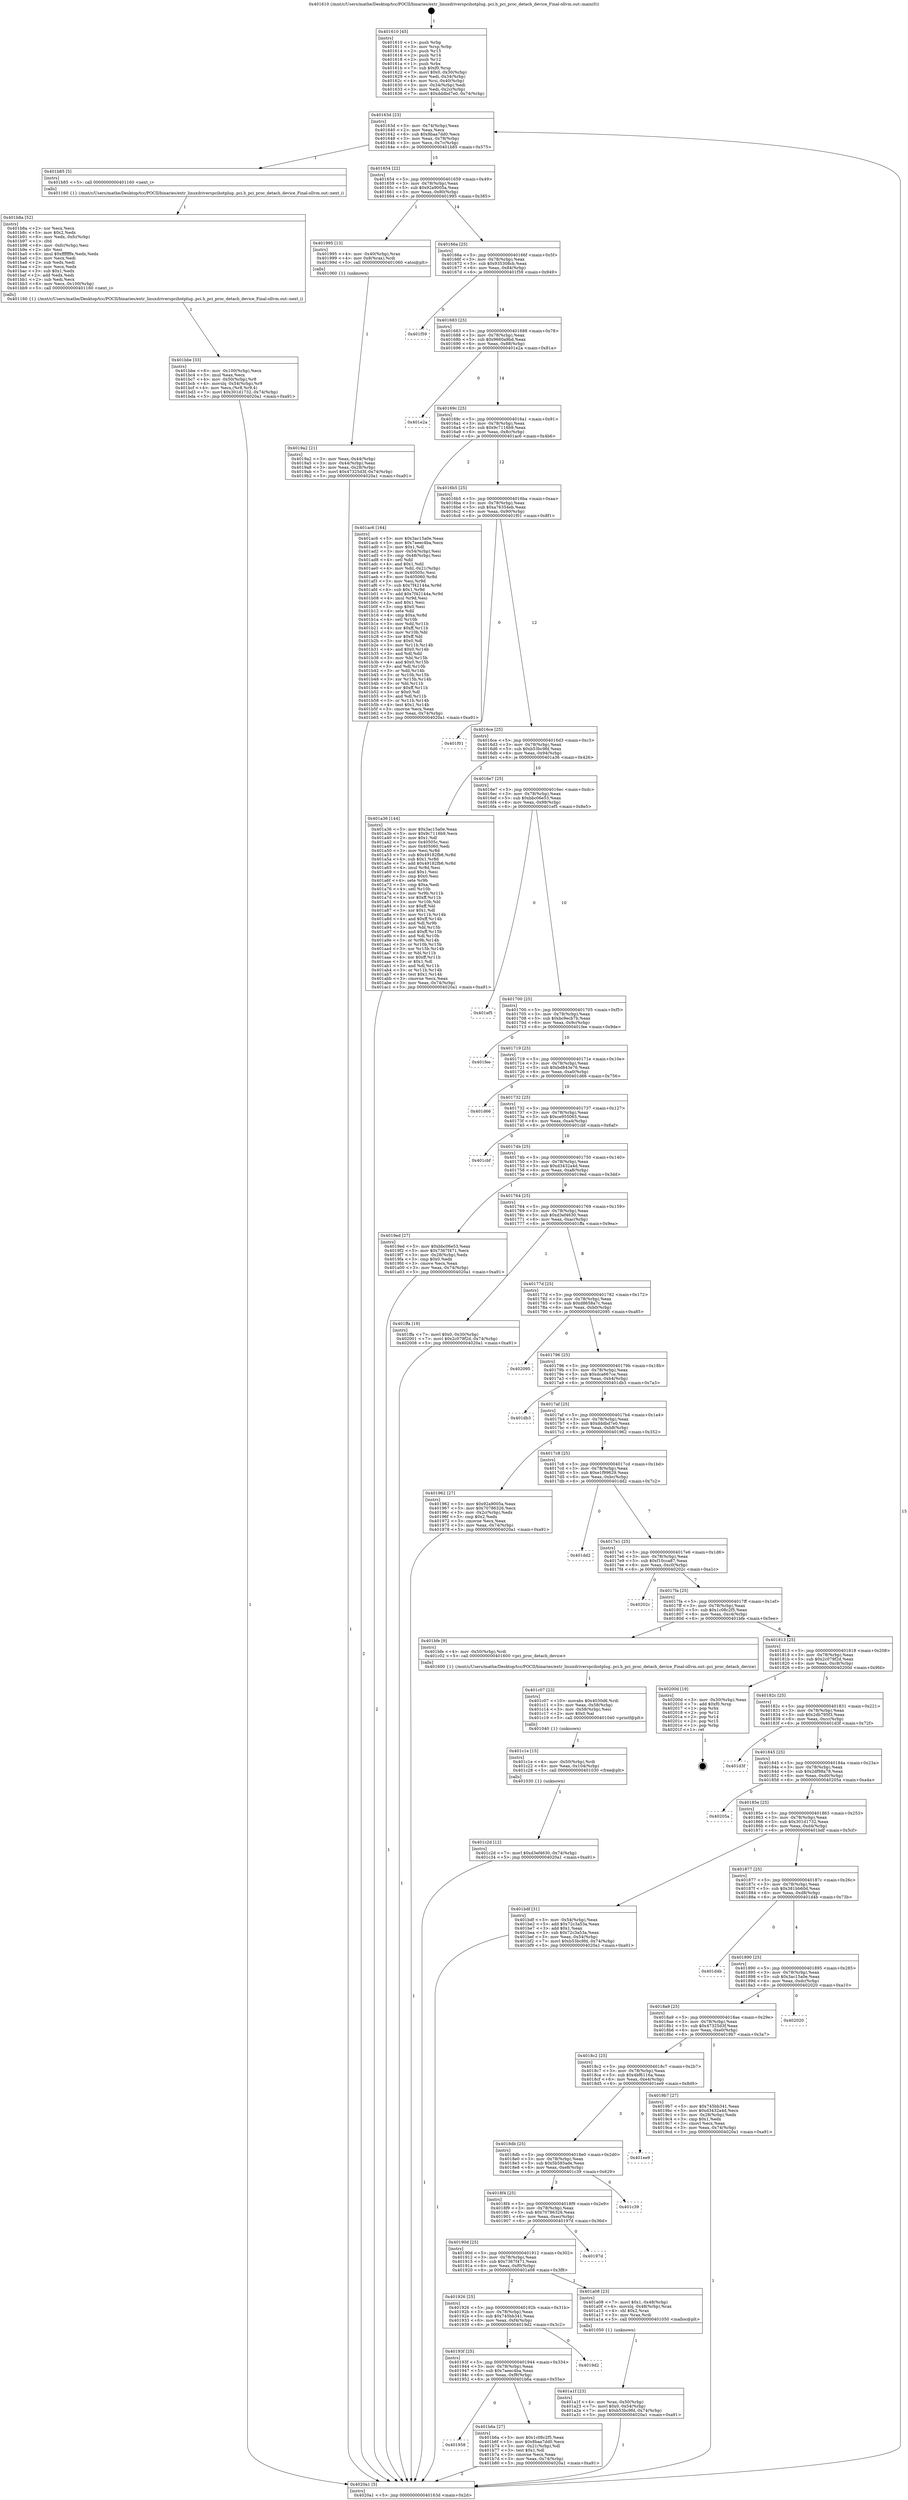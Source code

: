 digraph "0x401610" {
  label = "0x401610 (/mnt/c/Users/mathe/Desktop/tcc/POCII/binaries/extr_linuxdriverspcihotplug..pci.h_pci_proc_detach_device_Final-ollvm.out::main(0))"
  labelloc = "t"
  node[shape=record]

  Entry [label="",width=0.3,height=0.3,shape=circle,fillcolor=black,style=filled]
  "0x40163d" [label="{
     0x40163d [23]\l
     | [instrs]\l
     &nbsp;&nbsp;0x40163d \<+3\>: mov -0x74(%rbp),%eax\l
     &nbsp;&nbsp;0x401640 \<+2\>: mov %eax,%ecx\l
     &nbsp;&nbsp;0x401642 \<+6\>: sub $0x8baa7dd0,%ecx\l
     &nbsp;&nbsp;0x401648 \<+3\>: mov %eax,-0x78(%rbp)\l
     &nbsp;&nbsp;0x40164b \<+3\>: mov %ecx,-0x7c(%rbp)\l
     &nbsp;&nbsp;0x40164e \<+6\>: je 0000000000401b85 \<main+0x575\>\l
  }"]
  "0x401b85" [label="{
     0x401b85 [5]\l
     | [instrs]\l
     &nbsp;&nbsp;0x401b85 \<+5\>: call 0000000000401160 \<next_i\>\l
     | [calls]\l
     &nbsp;&nbsp;0x401160 \{1\} (/mnt/c/Users/mathe/Desktop/tcc/POCII/binaries/extr_linuxdriverspcihotplug..pci.h_pci_proc_detach_device_Final-ollvm.out::next_i)\l
  }"]
  "0x401654" [label="{
     0x401654 [22]\l
     | [instrs]\l
     &nbsp;&nbsp;0x401654 \<+5\>: jmp 0000000000401659 \<main+0x49\>\l
     &nbsp;&nbsp;0x401659 \<+3\>: mov -0x78(%rbp),%eax\l
     &nbsp;&nbsp;0x40165c \<+5\>: sub $0x92a9005a,%eax\l
     &nbsp;&nbsp;0x401661 \<+3\>: mov %eax,-0x80(%rbp)\l
     &nbsp;&nbsp;0x401664 \<+6\>: je 0000000000401995 \<main+0x385\>\l
  }"]
  Exit [label="",width=0.3,height=0.3,shape=circle,fillcolor=black,style=filled,peripheries=2]
  "0x401995" [label="{
     0x401995 [13]\l
     | [instrs]\l
     &nbsp;&nbsp;0x401995 \<+4\>: mov -0x40(%rbp),%rax\l
     &nbsp;&nbsp;0x401999 \<+4\>: mov 0x8(%rax),%rdi\l
     &nbsp;&nbsp;0x40199d \<+5\>: call 0000000000401060 \<atoi@plt\>\l
     | [calls]\l
     &nbsp;&nbsp;0x401060 \{1\} (unknown)\l
  }"]
  "0x40166a" [label="{
     0x40166a [25]\l
     | [instrs]\l
     &nbsp;&nbsp;0x40166a \<+5\>: jmp 000000000040166f \<main+0x5f\>\l
     &nbsp;&nbsp;0x40166f \<+3\>: mov -0x78(%rbp),%eax\l
     &nbsp;&nbsp;0x401672 \<+5\>: sub $0x935308cb,%eax\l
     &nbsp;&nbsp;0x401677 \<+6\>: mov %eax,-0x84(%rbp)\l
     &nbsp;&nbsp;0x40167d \<+6\>: je 0000000000401f59 \<main+0x949\>\l
  }"]
  "0x401c2d" [label="{
     0x401c2d [12]\l
     | [instrs]\l
     &nbsp;&nbsp;0x401c2d \<+7\>: movl $0xd3ef4630,-0x74(%rbp)\l
     &nbsp;&nbsp;0x401c34 \<+5\>: jmp 00000000004020a1 \<main+0xa91\>\l
  }"]
  "0x401f59" [label="{
     0x401f59\l
  }", style=dashed]
  "0x401683" [label="{
     0x401683 [25]\l
     | [instrs]\l
     &nbsp;&nbsp;0x401683 \<+5\>: jmp 0000000000401688 \<main+0x78\>\l
     &nbsp;&nbsp;0x401688 \<+3\>: mov -0x78(%rbp),%eax\l
     &nbsp;&nbsp;0x40168b \<+5\>: sub $0x9660a9bd,%eax\l
     &nbsp;&nbsp;0x401690 \<+6\>: mov %eax,-0x88(%rbp)\l
     &nbsp;&nbsp;0x401696 \<+6\>: je 0000000000401e2a \<main+0x81a\>\l
  }"]
  "0x401c1e" [label="{
     0x401c1e [15]\l
     | [instrs]\l
     &nbsp;&nbsp;0x401c1e \<+4\>: mov -0x50(%rbp),%rdi\l
     &nbsp;&nbsp;0x401c22 \<+6\>: mov %eax,-0x104(%rbp)\l
     &nbsp;&nbsp;0x401c28 \<+5\>: call 0000000000401030 \<free@plt\>\l
     | [calls]\l
     &nbsp;&nbsp;0x401030 \{1\} (unknown)\l
  }"]
  "0x401e2a" [label="{
     0x401e2a\l
  }", style=dashed]
  "0x40169c" [label="{
     0x40169c [25]\l
     | [instrs]\l
     &nbsp;&nbsp;0x40169c \<+5\>: jmp 00000000004016a1 \<main+0x91\>\l
     &nbsp;&nbsp;0x4016a1 \<+3\>: mov -0x78(%rbp),%eax\l
     &nbsp;&nbsp;0x4016a4 \<+5\>: sub $0x9c7116b9,%eax\l
     &nbsp;&nbsp;0x4016a9 \<+6\>: mov %eax,-0x8c(%rbp)\l
     &nbsp;&nbsp;0x4016af \<+6\>: je 0000000000401ac6 \<main+0x4b6\>\l
  }"]
  "0x401c07" [label="{
     0x401c07 [23]\l
     | [instrs]\l
     &nbsp;&nbsp;0x401c07 \<+10\>: movabs $0x4030d6,%rdi\l
     &nbsp;&nbsp;0x401c11 \<+3\>: mov %eax,-0x58(%rbp)\l
     &nbsp;&nbsp;0x401c14 \<+3\>: mov -0x58(%rbp),%esi\l
     &nbsp;&nbsp;0x401c17 \<+2\>: mov $0x0,%al\l
     &nbsp;&nbsp;0x401c19 \<+5\>: call 0000000000401040 \<printf@plt\>\l
     | [calls]\l
     &nbsp;&nbsp;0x401040 \{1\} (unknown)\l
  }"]
  "0x401ac6" [label="{
     0x401ac6 [164]\l
     | [instrs]\l
     &nbsp;&nbsp;0x401ac6 \<+5\>: mov $0x3ac15a0e,%eax\l
     &nbsp;&nbsp;0x401acb \<+5\>: mov $0x7aeec4ba,%ecx\l
     &nbsp;&nbsp;0x401ad0 \<+2\>: mov $0x1,%dl\l
     &nbsp;&nbsp;0x401ad2 \<+3\>: mov -0x54(%rbp),%esi\l
     &nbsp;&nbsp;0x401ad5 \<+3\>: cmp -0x48(%rbp),%esi\l
     &nbsp;&nbsp;0x401ad8 \<+4\>: setl %dil\l
     &nbsp;&nbsp;0x401adc \<+4\>: and $0x1,%dil\l
     &nbsp;&nbsp;0x401ae0 \<+4\>: mov %dil,-0x21(%rbp)\l
     &nbsp;&nbsp;0x401ae4 \<+7\>: mov 0x40505c,%esi\l
     &nbsp;&nbsp;0x401aeb \<+8\>: mov 0x405060,%r8d\l
     &nbsp;&nbsp;0x401af3 \<+3\>: mov %esi,%r9d\l
     &nbsp;&nbsp;0x401af6 \<+7\>: sub $0x7f42144a,%r9d\l
     &nbsp;&nbsp;0x401afd \<+4\>: sub $0x1,%r9d\l
     &nbsp;&nbsp;0x401b01 \<+7\>: add $0x7f42144a,%r9d\l
     &nbsp;&nbsp;0x401b08 \<+4\>: imul %r9d,%esi\l
     &nbsp;&nbsp;0x401b0c \<+3\>: and $0x1,%esi\l
     &nbsp;&nbsp;0x401b0f \<+3\>: cmp $0x0,%esi\l
     &nbsp;&nbsp;0x401b12 \<+4\>: sete %dil\l
     &nbsp;&nbsp;0x401b16 \<+4\>: cmp $0xa,%r8d\l
     &nbsp;&nbsp;0x401b1a \<+4\>: setl %r10b\l
     &nbsp;&nbsp;0x401b1e \<+3\>: mov %dil,%r11b\l
     &nbsp;&nbsp;0x401b21 \<+4\>: xor $0xff,%r11b\l
     &nbsp;&nbsp;0x401b25 \<+3\>: mov %r10b,%bl\l
     &nbsp;&nbsp;0x401b28 \<+3\>: xor $0xff,%bl\l
     &nbsp;&nbsp;0x401b2b \<+3\>: xor $0x0,%dl\l
     &nbsp;&nbsp;0x401b2e \<+3\>: mov %r11b,%r14b\l
     &nbsp;&nbsp;0x401b31 \<+4\>: and $0x0,%r14b\l
     &nbsp;&nbsp;0x401b35 \<+3\>: and %dl,%dil\l
     &nbsp;&nbsp;0x401b38 \<+3\>: mov %bl,%r15b\l
     &nbsp;&nbsp;0x401b3b \<+4\>: and $0x0,%r15b\l
     &nbsp;&nbsp;0x401b3f \<+3\>: and %dl,%r10b\l
     &nbsp;&nbsp;0x401b42 \<+3\>: or %dil,%r14b\l
     &nbsp;&nbsp;0x401b45 \<+3\>: or %r10b,%r15b\l
     &nbsp;&nbsp;0x401b48 \<+3\>: xor %r15b,%r14b\l
     &nbsp;&nbsp;0x401b4b \<+3\>: or %bl,%r11b\l
     &nbsp;&nbsp;0x401b4e \<+4\>: xor $0xff,%r11b\l
     &nbsp;&nbsp;0x401b52 \<+3\>: or $0x0,%dl\l
     &nbsp;&nbsp;0x401b55 \<+3\>: and %dl,%r11b\l
     &nbsp;&nbsp;0x401b58 \<+3\>: or %r11b,%r14b\l
     &nbsp;&nbsp;0x401b5b \<+4\>: test $0x1,%r14b\l
     &nbsp;&nbsp;0x401b5f \<+3\>: cmovne %ecx,%eax\l
     &nbsp;&nbsp;0x401b62 \<+3\>: mov %eax,-0x74(%rbp)\l
     &nbsp;&nbsp;0x401b65 \<+5\>: jmp 00000000004020a1 \<main+0xa91\>\l
  }"]
  "0x4016b5" [label="{
     0x4016b5 [25]\l
     | [instrs]\l
     &nbsp;&nbsp;0x4016b5 \<+5\>: jmp 00000000004016ba \<main+0xaa\>\l
     &nbsp;&nbsp;0x4016ba \<+3\>: mov -0x78(%rbp),%eax\l
     &nbsp;&nbsp;0x4016bd \<+5\>: sub $0xa76354eb,%eax\l
     &nbsp;&nbsp;0x4016c2 \<+6\>: mov %eax,-0x90(%rbp)\l
     &nbsp;&nbsp;0x4016c8 \<+6\>: je 0000000000401f01 \<main+0x8f1\>\l
  }"]
  "0x401bbe" [label="{
     0x401bbe [33]\l
     | [instrs]\l
     &nbsp;&nbsp;0x401bbe \<+6\>: mov -0x100(%rbp),%ecx\l
     &nbsp;&nbsp;0x401bc4 \<+3\>: imul %eax,%ecx\l
     &nbsp;&nbsp;0x401bc7 \<+4\>: mov -0x50(%rbp),%r8\l
     &nbsp;&nbsp;0x401bcb \<+4\>: movslq -0x54(%rbp),%r9\l
     &nbsp;&nbsp;0x401bcf \<+4\>: mov %ecx,(%r8,%r9,4)\l
     &nbsp;&nbsp;0x401bd3 \<+7\>: movl $0x301d1732,-0x74(%rbp)\l
     &nbsp;&nbsp;0x401bda \<+5\>: jmp 00000000004020a1 \<main+0xa91\>\l
  }"]
  "0x401f01" [label="{
     0x401f01\l
  }", style=dashed]
  "0x4016ce" [label="{
     0x4016ce [25]\l
     | [instrs]\l
     &nbsp;&nbsp;0x4016ce \<+5\>: jmp 00000000004016d3 \<main+0xc3\>\l
     &nbsp;&nbsp;0x4016d3 \<+3\>: mov -0x78(%rbp),%eax\l
     &nbsp;&nbsp;0x4016d6 \<+5\>: sub $0xb53bc9fd,%eax\l
     &nbsp;&nbsp;0x4016db \<+6\>: mov %eax,-0x94(%rbp)\l
     &nbsp;&nbsp;0x4016e1 \<+6\>: je 0000000000401a36 \<main+0x426\>\l
  }"]
  "0x401b8a" [label="{
     0x401b8a [52]\l
     | [instrs]\l
     &nbsp;&nbsp;0x401b8a \<+2\>: xor %ecx,%ecx\l
     &nbsp;&nbsp;0x401b8c \<+5\>: mov $0x2,%edx\l
     &nbsp;&nbsp;0x401b91 \<+6\>: mov %edx,-0xfc(%rbp)\l
     &nbsp;&nbsp;0x401b97 \<+1\>: cltd\l
     &nbsp;&nbsp;0x401b98 \<+6\>: mov -0xfc(%rbp),%esi\l
     &nbsp;&nbsp;0x401b9e \<+2\>: idiv %esi\l
     &nbsp;&nbsp;0x401ba0 \<+6\>: imul $0xfffffffe,%edx,%edx\l
     &nbsp;&nbsp;0x401ba6 \<+2\>: mov %ecx,%edi\l
     &nbsp;&nbsp;0x401ba8 \<+2\>: sub %edx,%edi\l
     &nbsp;&nbsp;0x401baa \<+2\>: mov %ecx,%edx\l
     &nbsp;&nbsp;0x401bac \<+3\>: sub $0x1,%edx\l
     &nbsp;&nbsp;0x401baf \<+2\>: add %edx,%edi\l
     &nbsp;&nbsp;0x401bb1 \<+2\>: sub %edi,%ecx\l
     &nbsp;&nbsp;0x401bb3 \<+6\>: mov %ecx,-0x100(%rbp)\l
     &nbsp;&nbsp;0x401bb9 \<+5\>: call 0000000000401160 \<next_i\>\l
     | [calls]\l
     &nbsp;&nbsp;0x401160 \{1\} (/mnt/c/Users/mathe/Desktop/tcc/POCII/binaries/extr_linuxdriverspcihotplug..pci.h_pci_proc_detach_device_Final-ollvm.out::next_i)\l
  }"]
  "0x401a36" [label="{
     0x401a36 [144]\l
     | [instrs]\l
     &nbsp;&nbsp;0x401a36 \<+5\>: mov $0x3ac15a0e,%eax\l
     &nbsp;&nbsp;0x401a3b \<+5\>: mov $0x9c7116b9,%ecx\l
     &nbsp;&nbsp;0x401a40 \<+2\>: mov $0x1,%dl\l
     &nbsp;&nbsp;0x401a42 \<+7\>: mov 0x40505c,%esi\l
     &nbsp;&nbsp;0x401a49 \<+7\>: mov 0x405060,%edi\l
     &nbsp;&nbsp;0x401a50 \<+3\>: mov %esi,%r8d\l
     &nbsp;&nbsp;0x401a53 \<+7\>: sub $0x49182fb6,%r8d\l
     &nbsp;&nbsp;0x401a5a \<+4\>: sub $0x1,%r8d\l
     &nbsp;&nbsp;0x401a5e \<+7\>: add $0x49182fb6,%r8d\l
     &nbsp;&nbsp;0x401a65 \<+4\>: imul %r8d,%esi\l
     &nbsp;&nbsp;0x401a69 \<+3\>: and $0x1,%esi\l
     &nbsp;&nbsp;0x401a6c \<+3\>: cmp $0x0,%esi\l
     &nbsp;&nbsp;0x401a6f \<+4\>: sete %r9b\l
     &nbsp;&nbsp;0x401a73 \<+3\>: cmp $0xa,%edi\l
     &nbsp;&nbsp;0x401a76 \<+4\>: setl %r10b\l
     &nbsp;&nbsp;0x401a7a \<+3\>: mov %r9b,%r11b\l
     &nbsp;&nbsp;0x401a7d \<+4\>: xor $0xff,%r11b\l
     &nbsp;&nbsp;0x401a81 \<+3\>: mov %r10b,%bl\l
     &nbsp;&nbsp;0x401a84 \<+3\>: xor $0xff,%bl\l
     &nbsp;&nbsp;0x401a87 \<+3\>: xor $0x1,%dl\l
     &nbsp;&nbsp;0x401a8a \<+3\>: mov %r11b,%r14b\l
     &nbsp;&nbsp;0x401a8d \<+4\>: and $0xff,%r14b\l
     &nbsp;&nbsp;0x401a91 \<+3\>: and %dl,%r9b\l
     &nbsp;&nbsp;0x401a94 \<+3\>: mov %bl,%r15b\l
     &nbsp;&nbsp;0x401a97 \<+4\>: and $0xff,%r15b\l
     &nbsp;&nbsp;0x401a9b \<+3\>: and %dl,%r10b\l
     &nbsp;&nbsp;0x401a9e \<+3\>: or %r9b,%r14b\l
     &nbsp;&nbsp;0x401aa1 \<+3\>: or %r10b,%r15b\l
     &nbsp;&nbsp;0x401aa4 \<+3\>: xor %r15b,%r14b\l
     &nbsp;&nbsp;0x401aa7 \<+3\>: or %bl,%r11b\l
     &nbsp;&nbsp;0x401aaa \<+4\>: xor $0xff,%r11b\l
     &nbsp;&nbsp;0x401aae \<+3\>: or $0x1,%dl\l
     &nbsp;&nbsp;0x401ab1 \<+3\>: and %dl,%r11b\l
     &nbsp;&nbsp;0x401ab4 \<+3\>: or %r11b,%r14b\l
     &nbsp;&nbsp;0x401ab7 \<+4\>: test $0x1,%r14b\l
     &nbsp;&nbsp;0x401abb \<+3\>: cmovne %ecx,%eax\l
     &nbsp;&nbsp;0x401abe \<+3\>: mov %eax,-0x74(%rbp)\l
     &nbsp;&nbsp;0x401ac1 \<+5\>: jmp 00000000004020a1 \<main+0xa91\>\l
  }"]
  "0x4016e7" [label="{
     0x4016e7 [25]\l
     | [instrs]\l
     &nbsp;&nbsp;0x4016e7 \<+5\>: jmp 00000000004016ec \<main+0xdc\>\l
     &nbsp;&nbsp;0x4016ec \<+3\>: mov -0x78(%rbp),%eax\l
     &nbsp;&nbsp;0x4016ef \<+5\>: sub $0xbbc06e53,%eax\l
     &nbsp;&nbsp;0x4016f4 \<+6\>: mov %eax,-0x98(%rbp)\l
     &nbsp;&nbsp;0x4016fa \<+6\>: je 0000000000401ef5 \<main+0x8e5\>\l
  }"]
  "0x401958" [label="{
     0x401958\l
  }", style=dashed]
  "0x401ef5" [label="{
     0x401ef5\l
  }", style=dashed]
  "0x401700" [label="{
     0x401700 [25]\l
     | [instrs]\l
     &nbsp;&nbsp;0x401700 \<+5\>: jmp 0000000000401705 \<main+0xf5\>\l
     &nbsp;&nbsp;0x401705 \<+3\>: mov -0x78(%rbp),%eax\l
     &nbsp;&nbsp;0x401708 \<+5\>: sub $0xbc9ecb7b,%eax\l
     &nbsp;&nbsp;0x40170d \<+6\>: mov %eax,-0x9c(%rbp)\l
     &nbsp;&nbsp;0x401713 \<+6\>: je 0000000000401fee \<main+0x9de\>\l
  }"]
  "0x401b6a" [label="{
     0x401b6a [27]\l
     | [instrs]\l
     &nbsp;&nbsp;0x401b6a \<+5\>: mov $0x1c08c2f5,%eax\l
     &nbsp;&nbsp;0x401b6f \<+5\>: mov $0x8baa7dd0,%ecx\l
     &nbsp;&nbsp;0x401b74 \<+3\>: mov -0x21(%rbp),%dl\l
     &nbsp;&nbsp;0x401b77 \<+3\>: test $0x1,%dl\l
     &nbsp;&nbsp;0x401b7a \<+3\>: cmovne %ecx,%eax\l
     &nbsp;&nbsp;0x401b7d \<+3\>: mov %eax,-0x74(%rbp)\l
     &nbsp;&nbsp;0x401b80 \<+5\>: jmp 00000000004020a1 \<main+0xa91\>\l
  }"]
  "0x401fee" [label="{
     0x401fee\l
  }", style=dashed]
  "0x401719" [label="{
     0x401719 [25]\l
     | [instrs]\l
     &nbsp;&nbsp;0x401719 \<+5\>: jmp 000000000040171e \<main+0x10e\>\l
     &nbsp;&nbsp;0x40171e \<+3\>: mov -0x78(%rbp),%eax\l
     &nbsp;&nbsp;0x401721 \<+5\>: sub $0xbd843e76,%eax\l
     &nbsp;&nbsp;0x401726 \<+6\>: mov %eax,-0xa0(%rbp)\l
     &nbsp;&nbsp;0x40172c \<+6\>: je 0000000000401d66 \<main+0x756\>\l
  }"]
  "0x40193f" [label="{
     0x40193f [25]\l
     | [instrs]\l
     &nbsp;&nbsp;0x40193f \<+5\>: jmp 0000000000401944 \<main+0x334\>\l
     &nbsp;&nbsp;0x401944 \<+3\>: mov -0x78(%rbp),%eax\l
     &nbsp;&nbsp;0x401947 \<+5\>: sub $0x7aeec4ba,%eax\l
     &nbsp;&nbsp;0x40194c \<+6\>: mov %eax,-0xf8(%rbp)\l
     &nbsp;&nbsp;0x401952 \<+6\>: je 0000000000401b6a \<main+0x55a\>\l
  }"]
  "0x401d66" [label="{
     0x401d66\l
  }", style=dashed]
  "0x401732" [label="{
     0x401732 [25]\l
     | [instrs]\l
     &nbsp;&nbsp;0x401732 \<+5\>: jmp 0000000000401737 \<main+0x127\>\l
     &nbsp;&nbsp;0x401737 \<+3\>: mov -0x78(%rbp),%eax\l
     &nbsp;&nbsp;0x40173a \<+5\>: sub $0xce955065,%eax\l
     &nbsp;&nbsp;0x40173f \<+6\>: mov %eax,-0xa4(%rbp)\l
     &nbsp;&nbsp;0x401745 \<+6\>: je 0000000000401cbf \<main+0x6af\>\l
  }"]
  "0x4019d2" [label="{
     0x4019d2\l
  }", style=dashed]
  "0x401cbf" [label="{
     0x401cbf\l
  }", style=dashed]
  "0x40174b" [label="{
     0x40174b [25]\l
     | [instrs]\l
     &nbsp;&nbsp;0x40174b \<+5\>: jmp 0000000000401750 \<main+0x140\>\l
     &nbsp;&nbsp;0x401750 \<+3\>: mov -0x78(%rbp),%eax\l
     &nbsp;&nbsp;0x401753 \<+5\>: sub $0xd3432a4d,%eax\l
     &nbsp;&nbsp;0x401758 \<+6\>: mov %eax,-0xa8(%rbp)\l
     &nbsp;&nbsp;0x40175e \<+6\>: je 00000000004019ed \<main+0x3dd\>\l
  }"]
  "0x401a1f" [label="{
     0x401a1f [23]\l
     | [instrs]\l
     &nbsp;&nbsp;0x401a1f \<+4\>: mov %rax,-0x50(%rbp)\l
     &nbsp;&nbsp;0x401a23 \<+7\>: movl $0x0,-0x54(%rbp)\l
     &nbsp;&nbsp;0x401a2a \<+7\>: movl $0xb53bc9fd,-0x74(%rbp)\l
     &nbsp;&nbsp;0x401a31 \<+5\>: jmp 00000000004020a1 \<main+0xa91\>\l
  }"]
  "0x4019ed" [label="{
     0x4019ed [27]\l
     | [instrs]\l
     &nbsp;&nbsp;0x4019ed \<+5\>: mov $0xbbc06e53,%eax\l
     &nbsp;&nbsp;0x4019f2 \<+5\>: mov $0x7367f471,%ecx\l
     &nbsp;&nbsp;0x4019f7 \<+3\>: mov -0x28(%rbp),%edx\l
     &nbsp;&nbsp;0x4019fa \<+3\>: cmp $0x0,%edx\l
     &nbsp;&nbsp;0x4019fd \<+3\>: cmove %ecx,%eax\l
     &nbsp;&nbsp;0x401a00 \<+3\>: mov %eax,-0x74(%rbp)\l
     &nbsp;&nbsp;0x401a03 \<+5\>: jmp 00000000004020a1 \<main+0xa91\>\l
  }"]
  "0x401764" [label="{
     0x401764 [25]\l
     | [instrs]\l
     &nbsp;&nbsp;0x401764 \<+5\>: jmp 0000000000401769 \<main+0x159\>\l
     &nbsp;&nbsp;0x401769 \<+3\>: mov -0x78(%rbp),%eax\l
     &nbsp;&nbsp;0x40176c \<+5\>: sub $0xd3ef4630,%eax\l
     &nbsp;&nbsp;0x401771 \<+6\>: mov %eax,-0xac(%rbp)\l
     &nbsp;&nbsp;0x401777 \<+6\>: je 0000000000401ffa \<main+0x9ea\>\l
  }"]
  "0x401926" [label="{
     0x401926 [25]\l
     | [instrs]\l
     &nbsp;&nbsp;0x401926 \<+5\>: jmp 000000000040192b \<main+0x31b\>\l
     &nbsp;&nbsp;0x40192b \<+3\>: mov -0x78(%rbp),%eax\l
     &nbsp;&nbsp;0x40192e \<+5\>: sub $0x745bb341,%eax\l
     &nbsp;&nbsp;0x401933 \<+6\>: mov %eax,-0xf4(%rbp)\l
     &nbsp;&nbsp;0x401939 \<+6\>: je 00000000004019d2 \<main+0x3c2\>\l
  }"]
  "0x401ffa" [label="{
     0x401ffa [19]\l
     | [instrs]\l
     &nbsp;&nbsp;0x401ffa \<+7\>: movl $0x0,-0x30(%rbp)\l
     &nbsp;&nbsp;0x402001 \<+7\>: movl $0x2c079f2d,-0x74(%rbp)\l
     &nbsp;&nbsp;0x402008 \<+5\>: jmp 00000000004020a1 \<main+0xa91\>\l
  }"]
  "0x40177d" [label="{
     0x40177d [25]\l
     | [instrs]\l
     &nbsp;&nbsp;0x40177d \<+5\>: jmp 0000000000401782 \<main+0x172\>\l
     &nbsp;&nbsp;0x401782 \<+3\>: mov -0x78(%rbp),%eax\l
     &nbsp;&nbsp;0x401785 \<+5\>: sub $0xd8658a7c,%eax\l
     &nbsp;&nbsp;0x40178a \<+6\>: mov %eax,-0xb0(%rbp)\l
     &nbsp;&nbsp;0x401790 \<+6\>: je 0000000000402095 \<main+0xa85\>\l
  }"]
  "0x401a08" [label="{
     0x401a08 [23]\l
     | [instrs]\l
     &nbsp;&nbsp;0x401a08 \<+7\>: movl $0x1,-0x48(%rbp)\l
     &nbsp;&nbsp;0x401a0f \<+4\>: movslq -0x48(%rbp),%rax\l
     &nbsp;&nbsp;0x401a13 \<+4\>: shl $0x2,%rax\l
     &nbsp;&nbsp;0x401a17 \<+3\>: mov %rax,%rdi\l
     &nbsp;&nbsp;0x401a1a \<+5\>: call 0000000000401050 \<malloc@plt\>\l
     | [calls]\l
     &nbsp;&nbsp;0x401050 \{1\} (unknown)\l
  }"]
  "0x402095" [label="{
     0x402095\l
  }", style=dashed]
  "0x401796" [label="{
     0x401796 [25]\l
     | [instrs]\l
     &nbsp;&nbsp;0x401796 \<+5\>: jmp 000000000040179b \<main+0x18b\>\l
     &nbsp;&nbsp;0x40179b \<+3\>: mov -0x78(%rbp),%eax\l
     &nbsp;&nbsp;0x40179e \<+5\>: sub $0xdca667ce,%eax\l
     &nbsp;&nbsp;0x4017a3 \<+6\>: mov %eax,-0xb4(%rbp)\l
     &nbsp;&nbsp;0x4017a9 \<+6\>: je 0000000000401db3 \<main+0x7a3\>\l
  }"]
  "0x40190d" [label="{
     0x40190d [25]\l
     | [instrs]\l
     &nbsp;&nbsp;0x40190d \<+5\>: jmp 0000000000401912 \<main+0x302\>\l
     &nbsp;&nbsp;0x401912 \<+3\>: mov -0x78(%rbp),%eax\l
     &nbsp;&nbsp;0x401915 \<+5\>: sub $0x7367f471,%eax\l
     &nbsp;&nbsp;0x40191a \<+6\>: mov %eax,-0xf0(%rbp)\l
     &nbsp;&nbsp;0x401920 \<+6\>: je 0000000000401a08 \<main+0x3f8\>\l
  }"]
  "0x401db3" [label="{
     0x401db3\l
  }", style=dashed]
  "0x4017af" [label="{
     0x4017af [25]\l
     | [instrs]\l
     &nbsp;&nbsp;0x4017af \<+5\>: jmp 00000000004017b4 \<main+0x1a4\>\l
     &nbsp;&nbsp;0x4017b4 \<+3\>: mov -0x78(%rbp),%eax\l
     &nbsp;&nbsp;0x4017b7 \<+5\>: sub $0xdddbd7e0,%eax\l
     &nbsp;&nbsp;0x4017bc \<+6\>: mov %eax,-0xb8(%rbp)\l
     &nbsp;&nbsp;0x4017c2 \<+6\>: je 0000000000401962 \<main+0x352\>\l
  }"]
  "0x40197d" [label="{
     0x40197d\l
  }", style=dashed]
  "0x401962" [label="{
     0x401962 [27]\l
     | [instrs]\l
     &nbsp;&nbsp;0x401962 \<+5\>: mov $0x92a9005a,%eax\l
     &nbsp;&nbsp;0x401967 \<+5\>: mov $0x70786326,%ecx\l
     &nbsp;&nbsp;0x40196c \<+3\>: mov -0x2c(%rbp),%edx\l
     &nbsp;&nbsp;0x40196f \<+3\>: cmp $0x2,%edx\l
     &nbsp;&nbsp;0x401972 \<+3\>: cmovne %ecx,%eax\l
     &nbsp;&nbsp;0x401975 \<+3\>: mov %eax,-0x74(%rbp)\l
     &nbsp;&nbsp;0x401978 \<+5\>: jmp 00000000004020a1 \<main+0xa91\>\l
  }"]
  "0x4017c8" [label="{
     0x4017c8 [25]\l
     | [instrs]\l
     &nbsp;&nbsp;0x4017c8 \<+5\>: jmp 00000000004017cd \<main+0x1bd\>\l
     &nbsp;&nbsp;0x4017cd \<+3\>: mov -0x78(%rbp),%eax\l
     &nbsp;&nbsp;0x4017d0 \<+5\>: sub $0xe1f99629,%eax\l
     &nbsp;&nbsp;0x4017d5 \<+6\>: mov %eax,-0xbc(%rbp)\l
     &nbsp;&nbsp;0x4017db \<+6\>: je 0000000000401dd2 \<main+0x7c2\>\l
  }"]
  "0x4020a1" [label="{
     0x4020a1 [5]\l
     | [instrs]\l
     &nbsp;&nbsp;0x4020a1 \<+5\>: jmp 000000000040163d \<main+0x2d\>\l
  }"]
  "0x401610" [label="{
     0x401610 [45]\l
     | [instrs]\l
     &nbsp;&nbsp;0x401610 \<+1\>: push %rbp\l
     &nbsp;&nbsp;0x401611 \<+3\>: mov %rsp,%rbp\l
     &nbsp;&nbsp;0x401614 \<+2\>: push %r15\l
     &nbsp;&nbsp;0x401616 \<+2\>: push %r14\l
     &nbsp;&nbsp;0x401618 \<+2\>: push %r12\l
     &nbsp;&nbsp;0x40161a \<+1\>: push %rbx\l
     &nbsp;&nbsp;0x40161b \<+7\>: sub $0xf0,%rsp\l
     &nbsp;&nbsp;0x401622 \<+7\>: movl $0x0,-0x30(%rbp)\l
     &nbsp;&nbsp;0x401629 \<+3\>: mov %edi,-0x34(%rbp)\l
     &nbsp;&nbsp;0x40162c \<+4\>: mov %rsi,-0x40(%rbp)\l
     &nbsp;&nbsp;0x401630 \<+3\>: mov -0x34(%rbp),%edi\l
     &nbsp;&nbsp;0x401633 \<+3\>: mov %edi,-0x2c(%rbp)\l
     &nbsp;&nbsp;0x401636 \<+7\>: movl $0xdddbd7e0,-0x74(%rbp)\l
  }"]
  "0x4019a2" [label="{
     0x4019a2 [21]\l
     | [instrs]\l
     &nbsp;&nbsp;0x4019a2 \<+3\>: mov %eax,-0x44(%rbp)\l
     &nbsp;&nbsp;0x4019a5 \<+3\>: mov -0x44(%rbp),%eax\l
     &nbsp;&nbsp;0x4019a8 \<+3\>: mov %eax,-0x28(%rbp)\l
     &nbsp;&nbsp;0x4019ab \<+7\>: movl $0x47325d3f,-0x74(%rbp)\l
     &nbsp;&nbsp;0x4019b2 \<+5\>: jmp 00000000004020a1 \<main+0xa91\>\l
  }"]
  "0x4018f4" [label="{
     0x4018f4 [25]\l
     | [instrs]\l
     &nbsp;&nbsp;0x4018f4 \<+5\>: jmp 00000000004018f9 \<main+0x2e9\>\l
     &nbsp;&nbsp;0x4018f9 \<+3\>: mov -0x78(%rbp),%eax\l
     &nbsp;&nbsp;0x4018fc \<+5\>: sub $0x70786326,%eax\l
     &nbsp;&nbsp;0x401901 \<+6\>: mov %eax,-0xec(%rbp)\l
     &nbsp;&nbsp;0x401907 \<+6\>: je 000000000040197d \<main+0x36d\>\l
  }"]
  "0x401dd2" [label="{
     0x401dd2\l
  }", style=dashed]
  "0x4017e1" [label="{
     0x4017e1 [25]\l
     | [instrs]\l
     &nbsp;&nbsp;0x4017e1 \<+5\>: jmp 00000000004017e6 \<main+0x1d6\>\l
     &nbsp;&nbsp;0x4017e6 \<+3\>: mov -0x78(%rbp),%eax\l
     &nbsp;&nbsp;0x4017e9 \<+5\>: sub $0xf10cca87,%eax\l
     &nbsp;&nbsp;0x4017ee \<+6\>: mov %eax,-0xc0(%rbp)\l
     &nbsp;&nbsp;0x4017f4 \<+6\>: je 000000000040202c \<main+0xa1c\>\l
  }"]
  "0x401c39" [label="{
     0x401c39\l
  }", style=dashed]
  "0x40202c" [label="{
     0x40202c\l
  }", style=dashed]
  "0x4017fa" [label="{
     0x4017fa [25]\l
     | [instrs]\l
     &nbsp;&nbsp;0x4017fa \<+5\>: jmp 00000000004017ff \<main+0x1ef\>\l
     &nbsp;&nbsp;0x4017ff \<+3\>: mov -0x78(%rbp),%eax\l
     &nbsp;&nbsp;0x401802 \<+5\>: sub $0x1c08c2f5,%eax\l
     &nbsp;&nbsp;0x401807 \<+6\>: mov %eax,-0xc4(%rbp)\l
     &nbsp;&nbsp;0x40180d \<+6\>: je 0000000000401bfe \<main+0x5ee\>\l
  }"]
  "0x4018db" [label="{
     0x4018db [25]\l
     | [instrs]\l
     &nbsp;&nbsp;0x4018db \<+5\>: jmp 00000000004018e0 \<main+0x2d0\>\l
     &nbsp;&nbsp;0x4018e0 \<+3\>: mov -0x78(%rbp),%eax\l
     &nbsp;&nbsp;0x4018e3 \<+5\>: sub $0x5b585ade,%eax\l
     &nbsp;&nbsp;0x4018e8 \<+6\>: mov %eax,-0xe8(%rbp)\l
     &nbsp;&nbsp;0x4018ee \<+6\>: je 0000000000401c39 \<main+0x629\>\l
  }"]
  "0x401bfe" [label="{
     0x401bfe [9]\l
     | [instrs]\l
     &nbsp;&nbsp;0x401bfe \<+4\>: mov -0x50(%rbp),%rdi\l
     &nbsp;&nbsp;0x401c02 \<+5\>: call 0000000000401600 \<pci_proc_detach_device\>\l
     | [calls]\l
     &nbsp;&nbsp;0x401600 \{1\} (/mnt/c/Users/mathe/Desktop/tcc/POCII/binaries/extr_linuxdriverspcihotplug..pci.h_pci_proc_detach_device_Final-ollvm.out::pci_proc_detach_device)\l
  }"]
  "0x401813" [label="{
     0x401813 [25]\l
     | [instrs]\l
     &nbsp;&nbsp;0x401813 \<+5\>: jmp 0000000000401818 \<main+0x208\>\l
     &nbsp;&nbsp;0x401818 \<+3\>: mov -0x78(%rbp),%eax\l
     &nbsp;&nbsp;0x40181b \<+5\>: sub $0x2c079f2d,%eax\l
     &nbsp;&nbsp;0x401820 \<+6\>: mov %eax,-0xc8(%rbp)\l
     &nbsp;&nbsp;0x401826 \<+6\>: je 000000000040200d \<main+0x9fd\>\l
  }"]
  "0x401ee9" [label="{
     0x401ee9\l
  }", style=dashed]
  "0x40200d" [label="{
     0x40200d [19]\l
     | [instrs]\l
     &nbsp;&nbsp;0x40200d \<+3\>: mov -0x30(%rbp),%eax\l
     &nbsp;&nbsp;0x402010 \<+7\>: add $0xf0,%rsp\l
     &nbsp;&nbsp;0x402017 \<+1\>: pop %rbx\l
     &nbsp;&nbsp;0x402018 \<+2\>: pop %r12\l
     &nbsp;&nbsp;0x40201a \<+2\>: pop %r14\l
     &nbsp;&nbsp;0x40201c \<+2\>: pop %r15\l
     &nbsp;&nbsp;0x40201e \<+1\>: pop %rbp\l
     &nbsp;&nbsp;0x40201f \<+1\>: ret\l
  }"]
  "0x40182c" [label="{
     0x40182c [25]\l
     | [instrs]\l
     &nbsp;&nbsp;0x40182c \<+5\>: jmp 0000000000401831 \<main+0x221\>\l
     &nbsp;&nbsp;0x401831 \<+3\>: mov -0x78(%rbp),%eax\l
     &nbsp;&nbsp;0x401834 \<+5\>: sub $0x2db795f3,%eax\l
     &nbsp;&nbsp;0x401839 \<+6\>: mov %eax,-0xcc(%rbp)\l
     &nbsp;&nbsp;0x40183f \<+6\>: je 0000000000401d3f \<main+0x72f\>\l
  }"]
  "0x4018c2" [label="{
     0x4018c2 [25]\l
     | [instrs]\l
     &nbsp;&nbsp;0x4018c2 \<+5\>: jmp 00000000004018c7 \<main+0x2b7\>\l
     &nbsp;&nbsp;0x4018c7 \<+3\>: mov -0x78(%rbp),%eax\l
     &nbsp;&nbsp;0x4018ca \<+5\>: sub $0x4bf6116a,%eax\l
     &nbsp;&nbsp;0x4018cf \<+6\>: mov %eax,-0xe4(%rbp)\l
     &nbsp;&nbsp;0x4018d5 \<+6\>: je 0000000000401ee9 \<main+0x8d9\>\l
  }"]
  "0x401d3f" [label="{
     0x401d3f\l
  }", style=dashed]
  "0x401845" [label="{
     0x401845 [25]\l
     | [instrs]\l
     &nbsp;&nbsp;0x401845 \<+5\>: jmp 000000000040184a \<main+0x23a\>\l
     &nbsp;&nbsp;0x40184a \<+3\>: mov -0x78(%rbp),%eax\l
     &nbsp;&nbsp;0x40184d \<+5\>: sub $0x2df98a78,%eax\l
     &nbsp;&nbsp;0x401852 \<+6\>: mov %eax,-0xd0(%rbp)\l
     &nbsp;&nbsp;0x401858 \<+6\>: je 000000000040205a \<main+0xa4a\>\l
  }"]
  "0x4019b7" [label="{
     0x4019b7 [27]\l
     | [instrs]\l
     &nbsp;&nbsp;0x4019b7 \<+5\>: mov $0x745bb341,%eax\l
     &nbsp;&nbsp;0x4019bc \<+5\>: mov $0xd3432a4d,%ecx\l
     &nbsp;&nbsp;0x4019c1 \<+3\>: mov -0x28(%rbp),%edx\l
     &nbsp;&nbsp;0x4019c4 \<+3\>: cmp $0x1,%edx\l
     &nbsp;&nbsp;0x4019c7 \<+3\>: cmovl %ecx,%eax\l
     &nbsp;&nbsp;0x4019ca \<+3\>: mov %eax,-0x74(%rbp)\l
     &nbsp;&nbsp;0x4019cd \<+5\>: jmp 00000000004020a1 \<main+0xa91\>\l
  }"]
  "0x40205a" [label="{
     0x40205a\l
  }", style=dashed]
  "0x40185e" [label="{
     0x40185e [25]\l
     | [instrs]\l
     &nbsp;&nbsp;0x40185e \<+5\>: jmp 0000000000401863 \<main+0x253\>\l
     &nbsp;&nbsp;0x401863 \<+3\>: mov -0x78(%rbp),%eax\l
     &nbsp;&nbsp;0x401866 \<+5\>: sub $0x301d1732,%eax\l
     &nbsp;&nbsp;0x40186b \<+6\>: mov %eax,-0xd4(%rbp)\l
     &nbsp;&nbsp;0x401871 \<+6\>: je 0000000000401bdf \<main+0x5cf\>\l
  }"]
  "0x4018a9" [label="{
     0x4018a9 [25]\l
     | [instrs]\l
     &nbsp;&nbsp;0x4018a9 \<+5\>: jmp 00000000004018ae \<main+0x29e\>\l
     &nbsp;&nbsp;0x4018ae \<+3\>: mov -0x78(%rbp),%eax\l
     &nbsp;&nbsp;0x4018b1 \<+5\>: sub $0x47325d3f,%eax\l
     &nbsp;&nbsp;0x4018b6 \<+6\>: mov %eax,-0xe0(%rbp)\l
     &nbsp;&nbsp;0x4018bc \<+6\>: je 00000000004019b7 \<main+0x3a7\>\l
  }"]
  "0x401bdf" [label="{
     0x401bdf [31]\l
     | [instrs]\l
     &nbsp;&nbsp;0x401bdf \<+3\>: mov -0x54(%rbp),%eax\l
     &nbsp;&nbsp;0x401be2 \<+5\>: add $0x72c3a53a,%eax\l
     &nbsp;&nbsp;0x401be7 \<+3\>: add $0x1,%eax\l
     &nbsp;&nbsp;0x401bea \<+5\>: sub $0x72c3a53a,%eax\l
     &nbsp;&nbsp;0x401bef \<+3\>: mov %eax,-0x54(%rbp)\l
     &nbsp;&nbsp;0x401bf2 \<+7\>: movl $0xb53bc9fd,-0x74(%rbp)\l
     &nbsp;&nbsp;0x401bf9 \<+5\>: jmp 00000000004020a1 \<main+0xa91\>\l
  }"]
  "0x401877" [label="{
     0x401877 [25]\l
     | [instrs]\l
     &nbsp;&nbsp;0x401877 \<+5\>: jmp 000000000040187c \<main+0x26c\>\l
     &nbsp;&nbsp;0x40187c \<+3\>: mov -0x78(%rbp),%eax\l
     &nbsp;&nbsp;0x40187f \<+5\>: sub $0x381bb60d,%eax\l
     &nbsp;&nbsp;0x401884 \<+6\>: mov %eax,-0xd8(%rbp)\l
     &nbsp;&nbsp;0x40188a \<+6\>: je 0000000000401d4b \<main+0x73b\>\l
  }"]
  "0x402020" [label="{
     0x402020\l
  }", style=dashed]
  "0x401d4b" [label="{
     0x401d4b\l
  }", style=dashed]
  "0x401890" [label="{
     0x401890 [25]\l
     | [instrs]\l
     &nbsp;&nbsp;0x401890 \<+5\>: jmp 0000000000401895 \<main+0x285\>\l
     &nbsp;&nbsp;0x401895 \<+3\>: mov -0x78(%rbp),%eax\l
     &nbsp;&nbsp;0x401898 \<+5\>: sub $0x3ac15a0e,%eax\l
     &nbsp;&nbsp;0x40189d \<+6\>: mov %eax,-0xdc(%rbp)\l
     &nbsp;&nbsp;0x4018a3 \<+6\>: je 0000000000402020 \<main+0xa10\>\l
  }"]
  Entry -> "0x401610" [label=" 1"]
  "0x40163d" -> "0x401b85" [label=" 1"]
  "0x40163d" -> "0x401654" [label=" 15"]
  "0x40200d" -> Exit [label=" 1"]
  "0x401654" -> "0x401995" [label=" 1"]
  "0x401654" -> "0x40166a" [label=" 14"]
  "0x401ffa" -> "0x4020a1" [label=" 1"]
  "0x40166a" -> "0x401f59" [label=" 0"]
  "0x40166a" -> "0x401683" [label=" 14"]
  "0x401c2d" -> "0x4020a1" [label=" 1"]
  "0x401683" -> "0x401e2a" [label=" 0"]
  "0x401683" -> "0x40169c" [label=" 14"]
  "0x401c1e" -> "0x401c2d" [label=" 1"]
  "0x40169c" -> "0x401ac6" [label=" 2"]
  "0x40169c" -> "0x4016b5" [label=" 12"]
  "0x401c07" -> "0x401c1e" [label=" 1"]
  "0x4016b5" -> "0x401f01" [label=" 0"]
  "0x4016b5" -> "0x4016ce" [label=" 12"]
  "0x401bfe" -> "0x401c07" [label=" 1"]
  "0x4016ce" -> "0x401a36" [label=" 2"]
  "0x4016ce" -> "0x4016e7" [label=" 10"]
  "0x401bdf" -> "0x4020a1" [label=" 1"]
  "0x4016e7" -> "0x401ef5" [label=" 0"]
  "0x4016e7" -> "0x401700" [label=" 10"]
  "0x401bbe" -> "0x4020a1" [label=" 1"]
  "0x401700" -> "0x401fee" [label=" 0"]
  "0x401700" -> "0x401719" [label=" 10"]
  "0x401b8a" -> "0x401bbe" [label=" 1"]
  "0x401719" -> "0x401d66" [label=" 0"]
  "0x401719" -> "0x401732" [label=" 10"]
  "0x401b6a" -> "0x4020a1" [label=" 2"]
  "0x401732" -> "0x401cbf" [label=" 0"]
  "0x401732" -> "0x40174b" [label=" 10"]
  "0x40193f" -> "0x401958" [label=" 0"]
  "0x40174b" -> "0x4019ed" [label=" 1"]
  "0x40174b" -> "0x401764" [label=" 9"]
  "0x401b85" -> "0x401b8a" [label=" 1"]
  "0x401764" -> "0x401ffa" [label=" 1"]
  "0x401764" -> "0x40177d" [label=" 8"]
  "0x401926" -> "0x40193f" [label=" 2"]
  "0x40177d" -> "0x402095" [label=" 0"]
  "0x40177d" -> "0x401796" [label=" 8"]
  "0x401926" -> "0x4019d2" [label=" 0"]
  "0x401796" -> "0x401db3" [label=" 0"]
  "0x401796" -> "0x4017af" [label=" 8"]
  "0x401ac6" -> "0x4020a1" [label=" 2"]
  "0x4017af" -> "0x401962" [label=" 1"]
  "0x4017af" -> "0x4017c8" [label=" 7"]
  "0x401962" -> "0x4020a1" [label=" 1"]
  "0x401610" -> "0x40163d" [label=" 1"]
  "0x4020a1" -> "0x40163d" [label=" 15"]
  "0x401995" -> "0x4019a2" [label=" 1"]
  "0x4019a2" -> "0x4020a1" [label=" 1"]
  "0x401a36" -> "0x4020a1" [label=" 2"]
  "0x4017c8" -> "0x401dd2" [label=" 0"]
  "0x4017c8" -> "0x4017e1" [label=" 7"]
  "0x401a08" -> "0x401a1f" [label=" 1"]
  "0x4017e1" -> "0x40202c" [label=" 0"]
  "0x4017e1" -> "0x4017fa" [label=" 7"]
  "0x40190d" -> "0x401926" [label=" 2"]
  "0x4017fa" -> "0x401bfe" [label=" 1"]
  "0x4017fa" -> "0x401813" [label=" 6"]
  "0x40193f" -> "0x401b6a" [label=" 2"]
  "0x401813" -> "0x40200d" [label=" 1"]
  "0x401813" -> "0x40182c" [label=" 5"]
  "0x4018f4" -> "0x40190d" [label=" 3"]
  "0x40182c" -> "0x401d3f" [label=" 0"]
  "0x40182c" -> "0x401845" [label=" 5"]
  "0x401a1f" -> "0x4020a1" [label=" 1"]
  "0x401845" -> "0x40205a" [label=" 0"]
  "0x401845" -> "0x40185e" [label=" 5"]
  "0x4018db" -> "0x4018f4" [label=" 3"]
  "0x40185e" -> "0x401bdf" [label=" 1"]
  "0x40185e" -> "0x401877" [label=" 4"]
  "0x40190d" -> "0x401a08" [label=" 1"]
  "0x401877" -> "0x401d4b" [label=" 0"]
  "0x401877" -> "0x401890" [label=" 4"]
  "0x4018c2" -> "0x4018db" [label=" 3"]
  "0x401890" -> "0x402020" [label=" 0"]
  "0x401890" -> "0x4018a9" [label=" 4"]
  "0x4018db" -> "0x401c39" [label=" 0"]
  "0x4018a9" -> "0x4019b7" [label=" 1"]
  "0x4018a9" -> "0x4018c2" [label=" 3"]
  "0x4019b7" -> "0x4020a1" [label=" 1"]
  "0x4019ed" -> "0x4020a1" [label=" 1"]
  "0x4018f4" -> "0x40197d" [label=" 0"]
  "0x4018c2" -> "0x401ee9" [label=" 0"]
}
